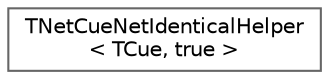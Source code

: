 digraph "Graphical Class Hierarchy"
{
 // INTERACTIVE_SVG=YES
 // LATEX_PDF_SIZE
  bgcolor="transparent";
  edge [fontname=Helvetica,fontsize=10,labelfontname=Helvetica,labelfontsize=10];
  node [fontname=Helvetica,fontsize=10,shape=box,height=0.2,width=0.4];
  rankdir="LR";
  Node0 [id="Node000000",label="TNetCueNetIdenticalHelper\l\< TCue, true \>",height=0.2,width=0.4,color="grey40", fillcolor="white", style="filled",URL="$d2/df6/structTNetCueNetIdenticalHelper_3_01TCue_00_01true_01_4.html",tooltip=" "];
}
